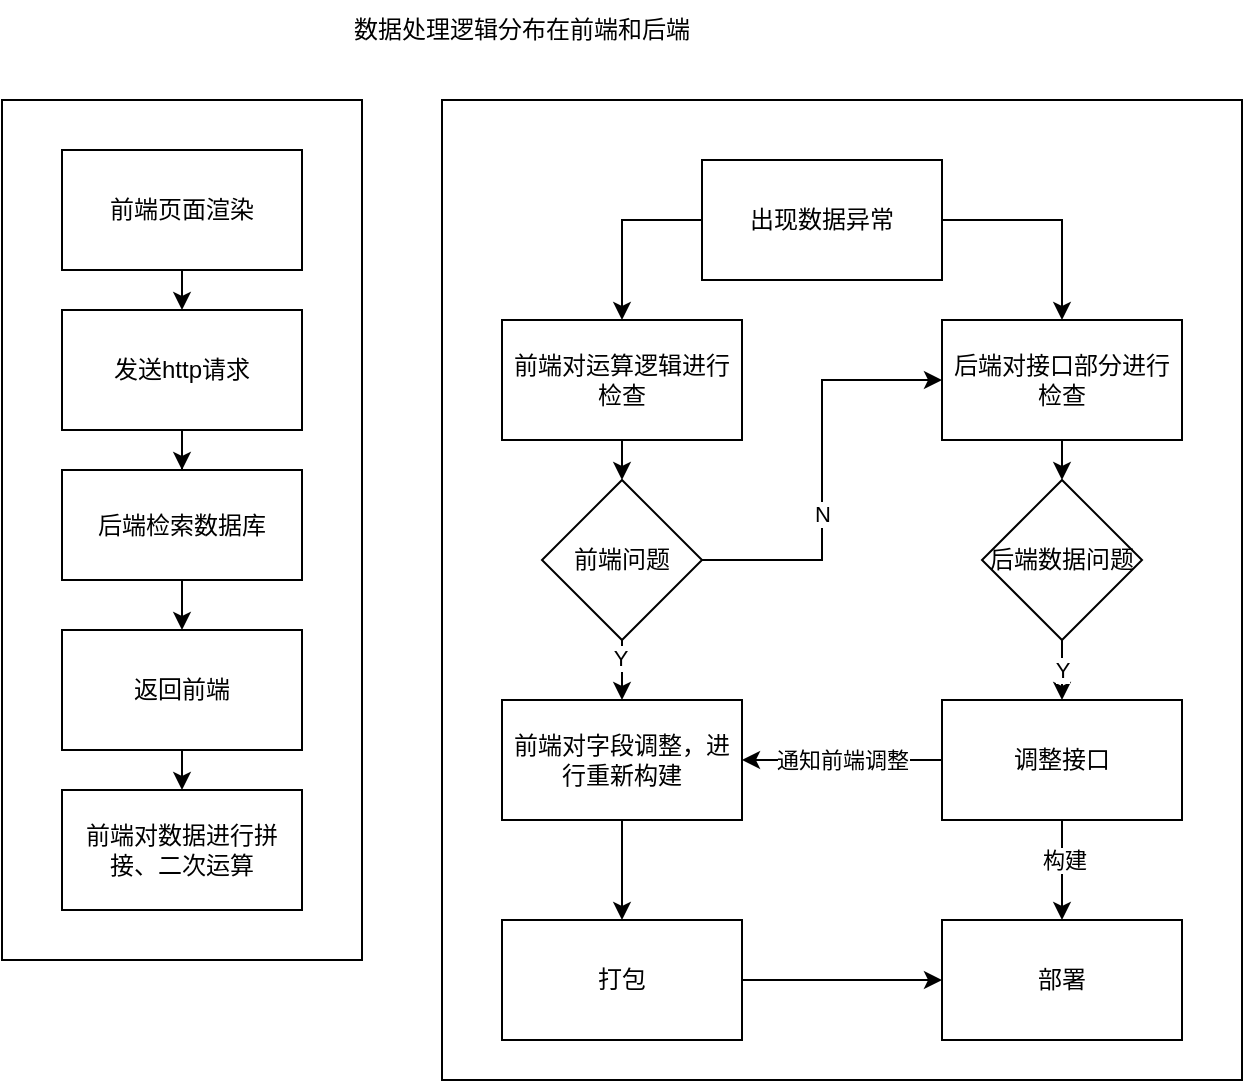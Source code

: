 <mxfile version="20.6.2" type="github">
  <diagram id="prtHgNgQTEPvFCAcTncT" name="Page-1">
    <mxGraphModel dx="916" dy="627" grid="1" gridSize="10" guides="1" tooltips="1" connect="1" arrows="1" fold="1" page="1" pageScale="1" pageWidth="827" pageHeight="1169" math="0" shadow="0">
      <root>
        <mxCell id="0" />
        <mxCell id="1" parent="0" />
        <mxCell id="F0TrI8xR8DrndN0UvMLU-34" value="数据处理逻辑分布在前端和后端" style="text;html=1;strokeColor=none;fillColor=none;align=center;verticalAlign=middle;whiteSpace=wrap;rounded=0;" vertex="1" parent="1">
          <mxGeometry x="190" y="10" width="200" height="30" as="geometry" />
        </mxCell>
        <mxCell id="F0TrI8xR8DrndN0UvMLU-36" value="" style="group" vertex="1" connectable="0" parent="1">
          <mxGeometry x="30" y="60" width="180" height="430" as="geometry" />
        </mxCell>
        <mxCell id="F0TrI8xR8DrndN0UvMLU-35" value="" style="rounded=0;whiteSpace=wrap;html=1;" vertex="1" parent="F0TrI8xR8DrndN0UvMLU-36">
          <mxGeometry width="180" height="430" as="geometry" />
        </mxCell>
        <mxCell id="F0TrI8xR8DrndN0UvMLU-39" style="edgeStyle=orthogonalEdgeStyle;rounded=0;orthogonalLoop=1;jettySize=auto;html=1;exitX=0.5;exitY=1;exitDx=0;exitDy=0;entryX=0.5;entryY=0;entryDx=0;entryDy=0;" edge="1" parent="F0TrI8xR8DrndN0UvMLU-36" source="F0TrI8xR8DrndN0UvMLU-1" target="F0TrI8xR8DrndN0UvMLU-2">
          <mxGeometry relative="1" as="geometry" />
        </mxCell>
        <mxCell id="F0TrI8xR8DrndN0UvMLU-1" value="前端页面渲染" style="rounded=0;whiteSpace=wrap;html=1;" vertex="1" parent="F0TrI8xR8DrndN0UvMLU-36">
          <mxGeometry x="30" y="25" width="120" height="60" as="geometry" />
        </mxCell>
        <mxCell id="F0TrI8xR8DrndN0UvMLU-42" style="edgeStyle=orthogonalEdgeStyle;rounded=0;orthogonalLoop=1;jettySize=auto;html=1;exitX=0.5;exitY=1;exitDx=0;exitDy=0;" edge="1" parent="F0TrI8xR8DrndN0UvMLU-36" source="F0TrI8xR8DrndN0UvMLU-2" target="F0TrI8xR8DrndN0UvMLU-3">
          <mxGeometry relative="1" as="geometry" />
        </mxCell>
        <mxCell id="F0TrI8xR8DrndN0UvMLU-2" value="发送http请求" style="rounded=0;whiteSpace=wrap;html=1;" vertex="1" parent="F0TrI8xR8DrndN0UvMLU-36">
          <mxGeometry x="30" y="105" width="120" height="60" as="geometry" />
        </mxCell>
        <mxCell id="F0TrI8xR8DrndN0UvMLU-43" style="edgeStyle=orthogonalEdgeStyle;rounded=0;orthogonalLoop=1;jettySize=auto;html=1;exitX=0.5;exitY=1;exitDx=0;exitDy=0;" edge="1" parent="F0TrI8xR8DrndN0UvMLU-36" source="F0TrI8xR8DrndN0UvMLU-3" target="F0TrI8xR8DrndN0UvMLU-4">
          <mxGeometry relative="1" as="geometry" />
        </mxCell>
        <mxCell id="F0TrI8xR8DrndN0UvMLU-3" value="后端检索数据库" style="rounded=0;whiteSpace=wrap;html=1;" vertex="1" parent="F0TrI8xR8DrndN0UvMLU-36">
          <mxGeometry x="30" y="185" width="120" height="55" as="geometry" />
        </mxCell>
        <mxCell id="F0TrI8xR8DrndN0UvMLU-44" style="edgeStyle=orthogonalEdgeStyle;rounded=0;orthogonalLoop=1;jettySize=auto;html=1;exitX=0.5;exitY=1;exitDx=0;exitDy=0;entryX=0.5;entryY=0;entryDx=0;entryDy=0;" edge="1" parent="F0TrI8xR8DrndN0UvMLU-36" source="F0TrI8xR8DrndN0UvMLU-4" target="F0TrI8xR8DrndN0UvMLU-5">
          <mxGeometry relative="1" as="geometry" />
        </mxCell>
        <mxCell id="F0TrI8xR8DrndN0UvMLU-4" value="返回前端" style="rounded=0;whiteSpace=wrap;html=1;" vertex="1" parent="F0TrI8xR8DrndN0UvMLU-36">
          <mxGeometry x="30" y="265" width="120" height="60" as="geometry" />
        </mxCell>
        <mxCell id="F0TrI8xR8DrndN0UvMLU-5" value="前端对数据进行拼接、二次运算" style="rounded=0;whiteSpace=wrap;html=1;" vertex="1" parent="F0TrI8xR8DrndN0UvMLU-36">
          <mxGeometry x="30" y="345" width="120" height="60" as="geometry" />
        </mxCell>
        <mxCell id="F0TrI8xR8DrndN0UvMLU-38" value="" style="group" vertex="1" connectable="0" parent="1">
          <mxGeometry x="250" y="60" width="400" height="490" as="geometry" />
        </mxCell>
        <mxCell id="F0TrI8xR8DrndN0UvMLU-37" value="" style="rounded=0;whiteSpace=wrap;html=1;" vertex="1" parent="F0TrI8xR8DrndN0UvMLU-38">
          <mxGeometry width="400" height="490" as="geometry" />
        </mxCell>
        <mxCell id="F0TrI8xR8DrndN0UvMLU-6" value="出现数据异常" style="rounded=0;whiteSpace=wrap;html=1;" vertex="1" parent="F0TrI8xR8DrndN0UvMLU-38">
          <mxGeometry x="130" y="30" width="120" height="60" as="geometry" />
        </mxCell>
        <mxCell id="F0TrI8xR8DrndN0UvMLU-7" value="前端对运算逻辑进行检查" style="rounded=0;whiteSpace=wrap;html=1;" vertex="1" parent="F0TrI8xR8DrndN0UvMLU-38">
          <mxGeometry x="30" y="110" width="120" height="60" as="geometry" />
        </mxCell>
        <mxCell id="F0TrI8xR8DrndN0UvMLU-14" style="edgeStyle=orthogonalEdgeStyle;rounded=0;orthogonalLoop=1;jettySize=auto;html=1;exitX=0;exitY=0.5;exitDx=0;exitDy=0;entryX=0.5;entryY=0;entryDx=0;entryDy=0;" edge="1" parent="F0TrI8xR8DrndN0UvMLU-38" source="F0TrI8xR8DrndN0UvMLU-6" target="F0TrI8xR8DrndN0UvMLU-7">
          <mxGeometry relative="1" as="geometry" />
        </mxCell>
        <mxCell id="F0TrI8xR8DrndN0UvMLU-8" value="后端对接口部分进行检查" style="rounded=0;whiteSpace=wrap;html=1;" vertex="1" parent="F0TrI8xR8DrndN0UvMLU-38">
          <mxGeometry x="250" y="110" width="120" height="60" as="geometry" />
        </mxCell>
        <mxCell id="F0TrI8xR8DrndN0UvMLU-15" style="edgeStyle=orthogonalEdgeStyle;rounded=0;orthogonalLoop=1;jettySize=auto;html=1;exitX=1;exitY=0.5;exitDx=0;exitDy=0;entryX=0.5;entryY=0;entryDx=0;entryDy=0;" edge="1" parent="F0TrI8xR8DrndN0UvMLU-38" source="F0TrI8xR8DrndN0UvMLU-6" target="F0TrI8xR8DrndN0UvMLU-8">
          <mxGeometry relative="1" as="geometry" />
        </mxCell>
        <mxCell id="F0TrI8xR8DrndN0UvMLU-12" style="edgeStyle=orthogonalEdgeStyle;rounded=0;orthogonalLoop=1;jettySize=auto;html=1;exitX=1;exitY=0.5;exitDx=0;exitDy=0;entryX=0;entryY=0.5;entryDx=0;entryDy=0;" edge="1" parent="F0TrI8xR8DrndN0UvMLU-38" source="F0TrI8xR8DrndN0UvMLU-10" target="F0TrI8xR8DrndN0UvMLU-8">
          <mxGeometry relative="1" as="geometry" />
        </mxCell>
        <mxCell id="F0TrI8xR8DrndN0UvMLU-18" value="N" style="edgeLabel;html=1;align=center;verticalAlign=middle;resizable=0;points=[];" vertex="1" connectable="0" parent="F0TrI8xR8DrndN0UvMLU-12">
          <mxGeometry x="-0.204" relative="1" as="geometry">
            <mxPoint as="offset" />
          </mxGeometry>
        </mxCell>
        <mxCell id="F0TrI8xR8DrndN0UvMLU-10" value="前端问题" style="rhombus;whiteSpace=wrap;html=1;" vertex="1" parent="F0TrI8xR8DrndN0UvMLU-38">
          <mxGeometry x="50" y="190" width="80" height="80" as="geometry" />
        </mxCell>
        <mxCell id="F0TrI8xR8DrndN0UvMLU-13" style="edgeStyle=orthogonalEdgeStyle;rounded=0;orthogonalLoop=1;jettySize=auto;html=1;exitX=0.5;exitY=1;exitDx=0;exitDy=0;entryX=0.5;entryY=0;entryDx=0;entryDy=0;" edge="1" parent="F0TrI8xR8DrndN0UvMLU-38" source="F0TrI8xR8DrndN0UvMLU-7" target="F0TrI8xR8DrndN0UvMLU-10">
          <mxGeometry relative="1" as="geometry" />
        </mxCell>
        <mxCell id="F0TrI8xR8DrndN0UvMLU-11" value="前端对字段调整，进行重新构建" style="rounded=0;whiteSpace=wrap;html=1;" vertex="1" parent="F0TrI8xR8DrndN0UvMLU-38">
          <mxGeometry x="30" y="300" width="120" height="60" as="geometry" />
        </mxCell>
        <mxCell id="F0TrI8xR8DrndN0UvMLU-16" style="edgeStyle=orthogonalEdgeStyle;rounded=0;orthogonalLoop=1;jettySize=auto;html=1;exitX=0.5;exitY=1;exitDx=0;exitDy=0;entryX=0.5;entryY=0;entryDx=0;entryDy=0;" edge="1" parent="F0TrI8xR8DrndN0UvMLU-38" source="F0TrI8xR8DrndN0UvMLU-10" target="F0TrI8xR8DrndN0UvMLU-11">
          <mxGeometry relative="1" as="geometry" />
        </mxCell>
        <mxCell id="F0TrI8xR8DrndN0UvMLU-17" value="Y" style="edgeLabel;html=1;align=center;verticalAlign=middle;resizable=0;points=[];" vertex="1" connectable="0" parent="F0TrI8xR8DrndN0UvMLU-16">
          <mxGeometry x="-0.445" y="-1" relative="1" as="geometry">
            <mxPoint as="offset" />
          </mxGeometry>
        </mxCell>
        <mxCell id="F0TrI8xR8DrndN0UvMLU-21" value="后端数据问题" style="rhombus;whiteSpace=wrap;html=1;" vertex="1" parent="F0TrI8xR8DrndN0UvMLU-38">
          <mxGeometry x="270" y="190" width="80" height="80" as="geometry" />
        </mxCell>
        <mxCell id="F0TrI8xR8DrndN0UvMLU-22" style="edgeStyle=orthogonalEdgeStyle;rounded=0;orthogonalLoop=1;jettySize=auto;html=1;exitX=0.5;exitY=1;exitDx=0;exitDy=0;entryX=0.5;entryY=0;entryDx=0;entryDy=0;" edge="1" parent="F0TrI8xR8DrndN0UvMLU-38" source="F0TrI8xR8DrndN0UvMLU-8" target="F0TrI8xR8DrndN0UvMLU-21">
          <mxGeometry relative="1" as="geometry" />
        </mxCell>
        <mxCell id="F0TrI8xR8DrndN0UvMLU-24" style="edgeStyle=orthogonalEdgeStyle;rounded=0;orthogonalLoop=1;jettySize=auto;html=1;exitX=0;exitY=0.5;exitDx=0;exitDy=0;entryX=1;entryY=0.5;entryDx=0;entryDy=0;" edge="1" parent="F0TrI8xR8DrndN0UvMLU-38" source="F0TrI8xR8DrndN0UvMLU-23" target="F0TrI8xR8DrndN0UvMLU-11">
          <mxGeometry relative="1" as="geometry" />
        </mxCell>
        <mxCell id="F0TrI8xR8DrndN0UvMLU-25" value="通知前端调整" style="edgeLabel;html=1;align=center;verticalAlign=middle;resizable=0;points=[];" vertex="1" connectable="0" parent="F0TrI8xR8DrndN0UvMLU-24">
          <mxGeometry x="0.011" relative="1" as="geometry">
            <mxPoint as="offset" />
          </mxGeometry>
        </mxCell>
        <mxCell id="F0TrI8xR8DrndN0UvMLU-23" value="调整接口" style="rounded=0;whiteSpace=wrap;html=1;" vertex="1" parent="F0TrI8xR8DrndN0UvMLU-38">
          <mxGeometry x="250" y="300" width="120" height="60" as="geometry" />
        </mxCell>
        <mxCell id="F0TrI8xR8DrndN0UvMLU-26" value="Y" style="edgeStyle=orthogonalEdgeStyle;rounded=0;orthogonalLoop=1;jettySize=auto;html=1;exitX=0.5;exitY=1;exitDx=0;exitDy=0;entryX=0.5;entryY=0;entryDx=0;entryDy=0;" edge="1" parent="F0TrI8xR8DrndN0UvMLU-38" source="F0TrI8xR8DrndN0UvMLU-21" target="F0TrI8xR8DrndN0UvMLU-23">
          <mxGeometry relative="1" as="geometry" />
        </mxCell>
        <mxCell id="F0TrI8xR8DrndN0UvMLU-27" value="部署" style="rounded=0;whiteSpace=wrap;html=1;" vertex="1" parent="F0TrI8xR8DrndN0UvMLU-38">
          <mxGeometry x="250" y="410" width="120" height="60" as="geometry" />
        </mxCell>
        <mxCell id="F0TrI8xR8DrndN0UvMLU-28" style="edgeStyle=orthogonalEdgeStyle;rounded=0;orthogonalLoop=1;jettySize=auto;html=1;exitX=0.5;exitY=1;exitDx=0;exitDy=0;entryX=0.5;entryY=0;entryDx=0;entryDy=0;" edge="1" parent="F0TrI8xR8DrndN0UvMLU-38" source="F0TrI8xR8DrndN0UvMLU-23" target="F0TrI8xR8DrndN0UvMLU-27">
          <mxGeometry relative="1" as="geometry" />
        </mxCell>
        <mxCell id="F0TrI8xR8DrndN0UvMLU-33" value="构建" style="edgeLabel;html=1;align=center;verticalAlign=middle;resizable=0;points=[];" vertex="1" connectable="0" parent="F0TrI8xR8DrndN0UvMLU-28">
          <mxGeometry x="-0.219" y="1" relative="1" as="geometry">
            <mxPoint as="offset" />
          </mxGeometry>
        </mxCell>
        <mxCell id="F0TrI8xR8DrndN0UvMLU-32" style="edgeStyle=orthogonalEdgeStyle;rounded=0;orthogonalLoop=1;jettySize=auto;html=1;exitX=1;exitY=0.5;exitDx=0;exitDy=0;entryX=0;entryY=0.5;entryDx=0;entryDy=0;" edge="1" parent="F0TrI8xR8DrndN0UvMLU-38" source="F0TrI8xR8DrndN0UvMLU-30" target="F0TrI8xR8DrndN0UvMLU-27">
          <mxGeometry relative="1" as="geometry" />
        </mxCell>
        <mxCell id="F0TrI8xR8DrndN0UvMLU-30" value="打包" style="rounded=0;whiteSpace=wrap;html=1;" vertex="1" parent="F0TrI8xR8DrndN0UvMLU-38">
          <mxGeometry x="30" y="410" width="120" height="60" as="geometry" />
        </mxCell>
        <mxCell id="F0TrI8xR8DrndN0UvMLU-31" style="edgeStyle=orthogonalEdgeStyle;rounded=0;orthogonalLoop=1;jettySize=auto;html=1;exitX=0.5;exitY=1;exitDx=0;exitDy=0;entryX=0.5;entryY=0;entryDx=0;entryDy=0;" edge="1" parent="F0TrI8xR8DrndN0UvMLU-38" source="F0TrI8xR8DrndN0UvMLU-11" target="F0TrI8xR8DrndN0UvMLU-30">
          <mxGeometry relative="1" as="geometry" />
        </mxCell>
      </root>
    </mxGraphModel>
  </diagram>
</mxfile>
